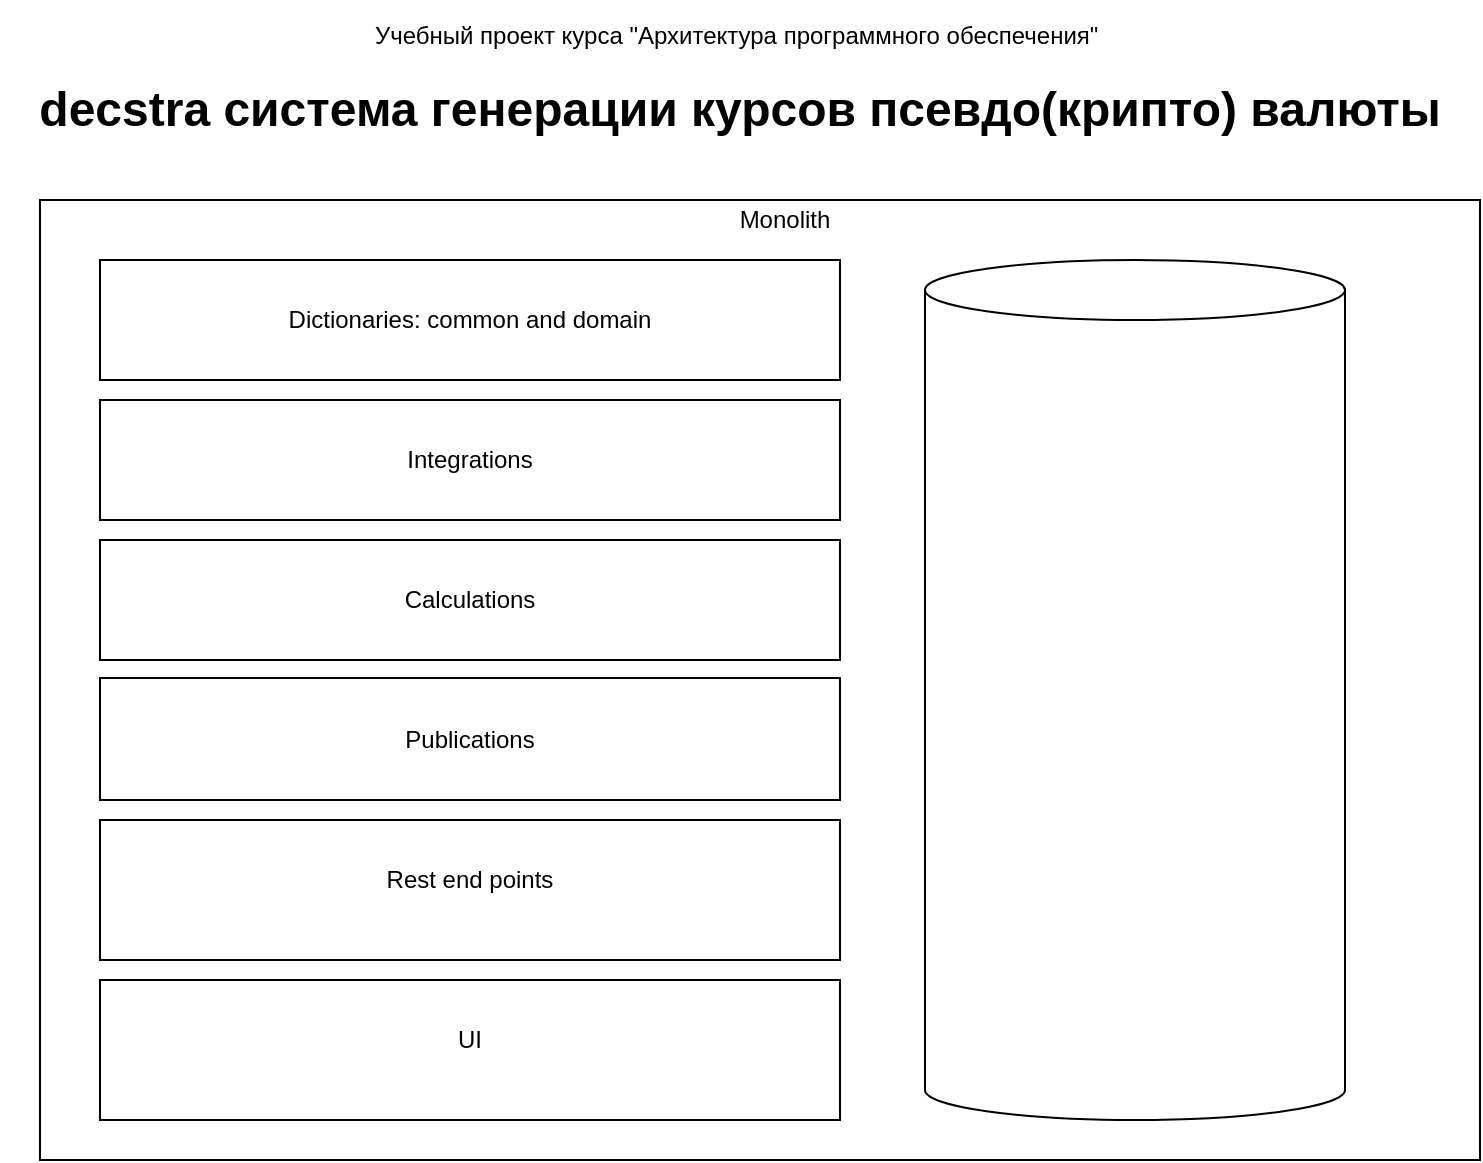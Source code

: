 <mxfile version="13.6.2" type="device"><diagram id="P9gpGV3sIgTuqkhR3bhL" name="Page-1"><mxGraphModel dx="1359" dy="792" grid="1" gridSize="10" guides="1" tooltips="1" connect="1" arrows="1" fold="1" page="1" pageScale="1" pageWidth="1169" pageHeight="827" math="0" shadow="0"><root><mxCell id="0"/><mxCell id="1" parent="0"/><mxCell id="XnF7crL5878jV0pPIrHK-1" value="Учебный проект курса &quot;Архитектура программного обеспечения&quot;&amp;nbsp;&lt;h1&gt;decstra система генерации курсов псевдо(крипто) валюты&lt;/h1&gt;&amp;nbsp;" style="text;html=1;strokeColor=none;fillColor=none;align=center;verticalAlign=middle;whiteSpace=wrap;rounded=0;" vertex="1" parent="1"><mxGeometry x="50" y="20" width="740" height="110" as="geometry"/></mxCell><mxCell id="XnF7crL5878jV0pPIrHK-2" value="" style="rounded=0;whiteSpace=wrap;html=1;" vertex="1" parent="1"><mxGeometry x="70" y="120" width="720" height="480" as="geometry"/></mxCell><mxCell id="XnF7crL5878jV0pPIrHK-3" value="" style="rounded=0;whiteSpace=wrap;html=1;" vertex="1" parent="1"><mxGeometry x="100" y="150" width="370" height="60" as="geometry"/></mxCell><mxCell id="XnF7crL5878jV0pPIrHK-4" value="Dictionaries: common and domain" style="text;html=1;strokeColor=none;fillColor=none;align=center;verticalAlign=middle;whiteSpace=wrap;rounded=0;" vertex="1" parent="1"><mxGeometry x="135" y="170" width="300" height="20" as="geometry"/></mxCell><mxCell id="XnF7crL5878jV0pPIrHK-5" value="" style="shape=cylinder2;whiteSpace=wrap;html=1;boundedLbl=1;backgroundOutline=1;size=15;" vertex="1" parent="1"><mxGeometry x="512.5" y="150" width="210" height="430" as="geometry"/></mxCell><mxCell id="XnF7crL5878jV0pPIrHK-8" value="" style="rounded=0;whiteSpace=wrap;html=1;" vertex="1" parent="1"><mxGeometry x="100" y="220" width="370" height="60" as="geometry"/></mxCell><mxCell id="XnF7crL5878jV0pPIrHK-9" value="Integrations" style="text;html=1;strokeColor=none;fillColor=none;align=center;verticalAlign=middle;whiteSpace=wrap;rounded=0;" vertex="1" parent="1"><mxGeometry x="135" y="240" width="300" height="20" as="geometry"/></mxCell><mxCell id="XnF7crL5878jV0pPIrHK-11" value="" style="rounded=0;whiteSpace=wrap;html=1;" vertex="1" parent="1"><mxGeometry x="100" y="290" width="370" height="60" as="geometry"/></mxCell><mxCell id="XnF7crL5878jV0pPIrHK-12" value="Calculations" style="text;html=1;strokeColor=none;fillColor=none;align=center;verticalAlign=middle;whiteSpace=wrap;rounded=0;" vertex="1" parent="1"><mxGeometry x="135" y="310" width="300" height="20" as="geometry"/></mxCell><mxCell id="XnF7crL5878jV0pPIrHK-17" value="" style="rounded=0;whiteSpace=wrap;html=1;" vertex="1" parent="1"><mxGeometry x="100" y="359" width="370" height="61" as="geometry"/></mxCell><mxCell id="XnF7crL5878jV0pPIrHK-18" value="Publications" style="text;html=1;strokeColor=none;fillColor=none;align=center;verticalAlign=middle;whiteSpace=wrap;rounded=0;" vertex="1" parent="1"><mxGeometry x="135" y="380" width="300" height="20" as="geometry"/></mxCell><mxCell id="XnF7crL5878jV0pPIrHK-19" value="" style="rounded=0;whiteSpace=wrap;html=1;" vertex="1" parent="1"><mxGeometry x="100" y="430" width="370" height="70" as="geometry"/></mxCell><mxCell id="XnF7crL5878jV0pPIrHK-20" value="Rest end points" style="text;html=1;strokeColor=none;fillColor=none;align=center;verticalAlign=middle;whiteSpace=wrap;rounded=0;" vertex="1" parent="1"><mxGeometry x="135" y="450" width="300" height="20" as="geometry"/></mxCell><mxCell id="XnF7crL5878jV0pPIrHK-21" value="Monolith" style="text;html=1;strokeColor=none;fillColor=none;align=center;verticalAlign=middle;whiteSpace=wrap;rounded=0;" vertex="1" parent="1"><mxGeometry x="260" y="120" width="365" height="20" as="geometry"/></mxCell><mxCell id="XnF7crL5878jV0pPIrHK-22" value="" style="rounded=0;whiteSpace=wrap;html=1;" vertex="1" parent="1"><mxGeometry x="100" y="510" width="370" height="70" as="geometry"/></mxCell><mxCell id="XnF7crL5878jV0pPIrHK-23" value="UI" style="text;html=1;strokeColor=none;fillColor=none;align=center;verticalAlign=middle;whiteSpace=wrap;rounded=0;" vertex="1" parent="1"><mxGeometry x="135" y="530" width="300" height="20" as="geometry"/></mxCell></root></mxGraphModel></diagram></mxfile>